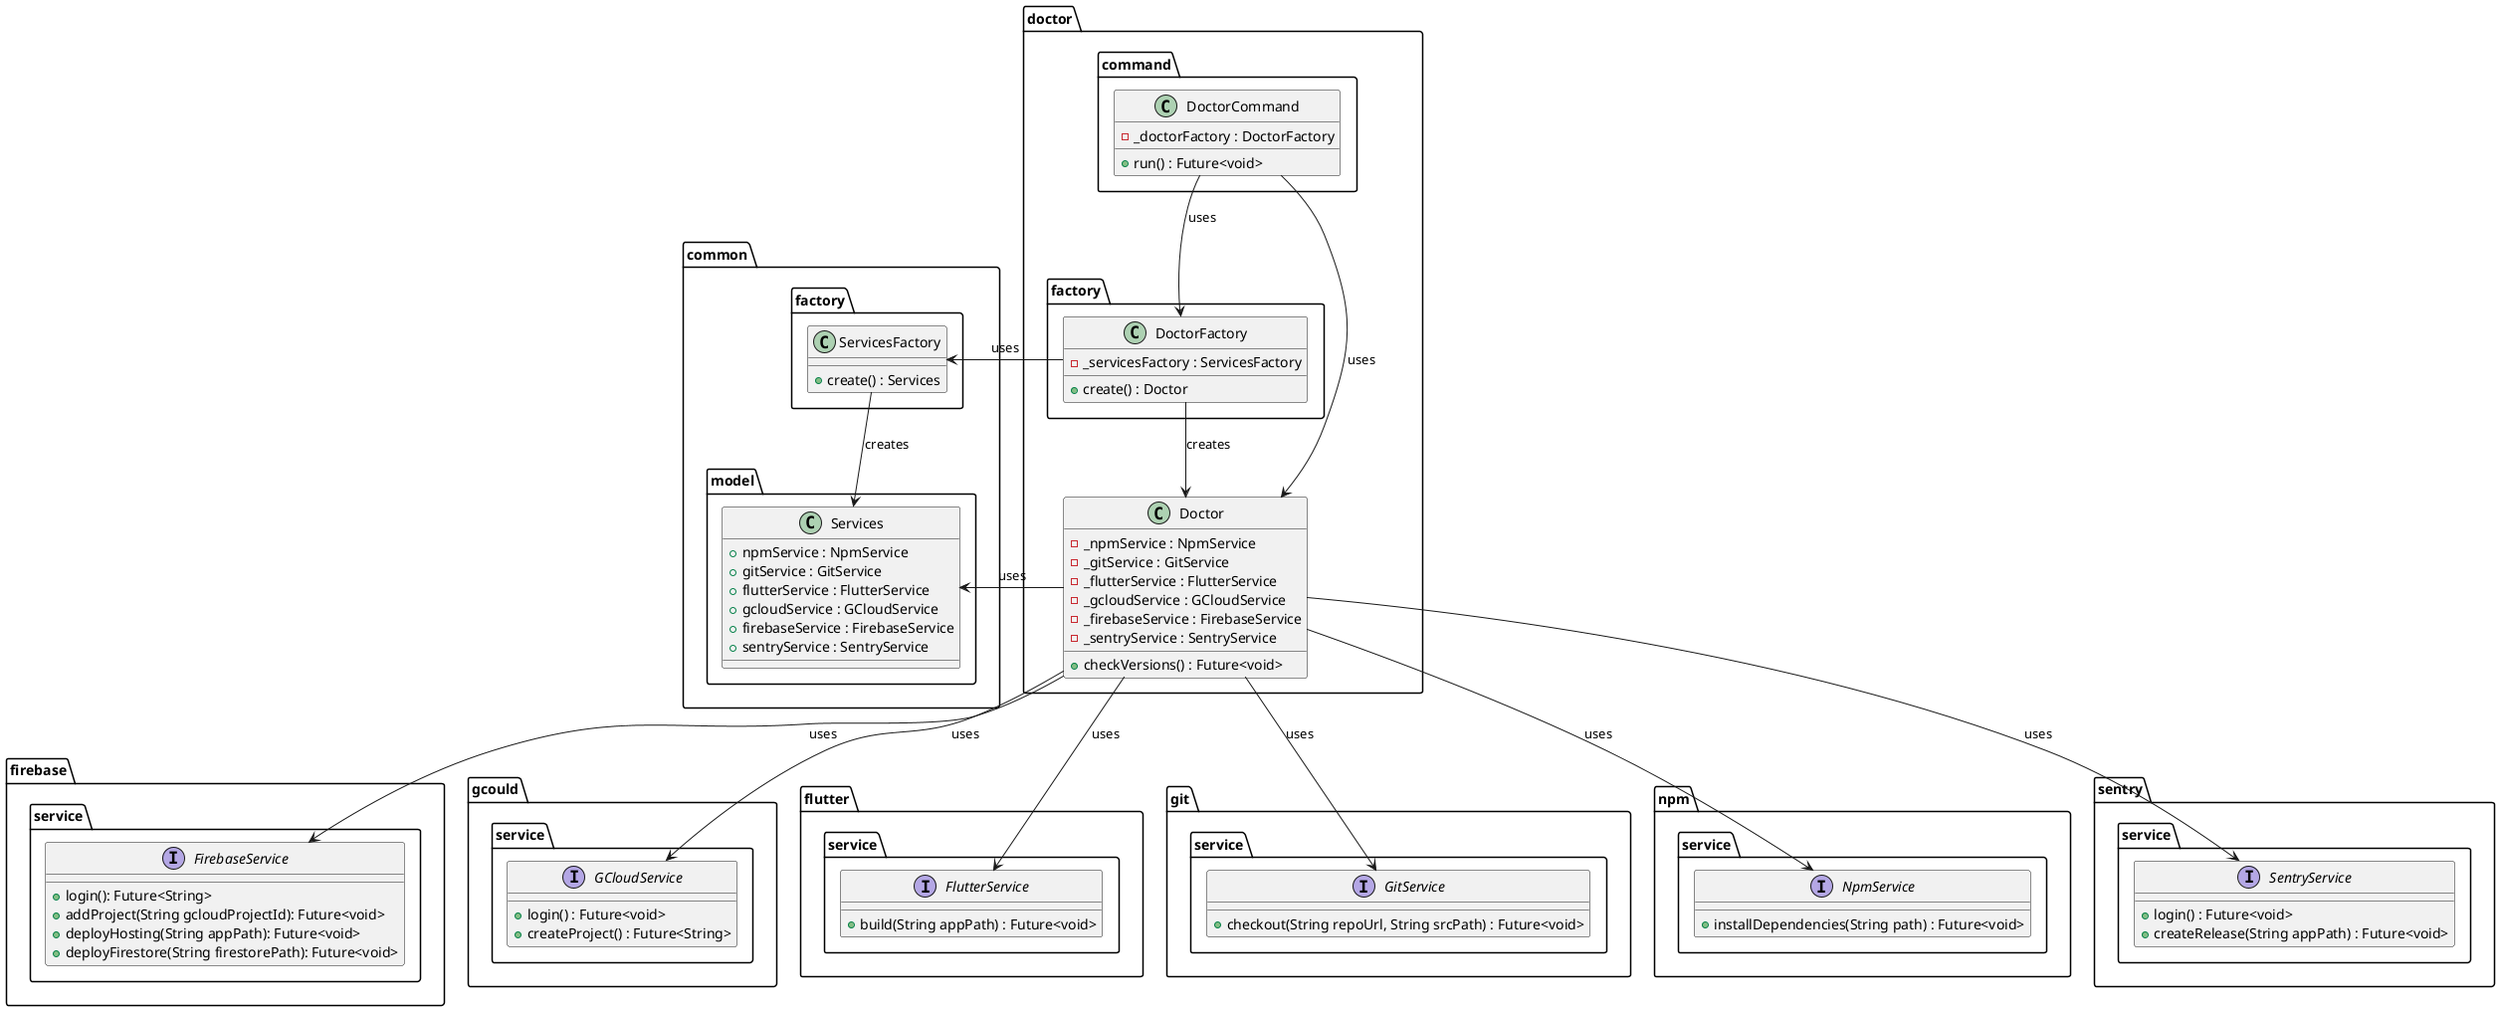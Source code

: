 @startuml doctor_command_class_diagram

package firebase.service {
    interface FirebaseService {
        + login(): Future<String>
        + addProject(String gcloudProjectId): Future<void>
        + deployHosting(String appPath): Future<void>
        + deployFirestore(String firestorePath): Future<void>
    }
}

package gcould.service {
    interface GCloudService {
        + login() : Future<void>
        + createProject() : Future<String>
    }
}

package flutter.service {
    interface FlutterService  {
        + build(String appPath) : Future<void>
    }
}

package git.service{
    interface GitService  {
        + checkout(String repoUrl, String srcPath) : Future<void>
    }
}

package npm.service {
    interface NpmService  {
        + installDependencies(String path) : Future<void>
    }
}

package sentry.service{
    interface SentryService  {
        + login() : Future<void>
        + createRelease(String appPath) : Future<void>
    }
}

package common {
    package model {
        class Services {
            + npmService : NpmService
            + gitService : GitService
            + flutterService : FlutterService
            + gcloudService : GCloudService
            + firebaseService : FirebaseService
            + sentryService : SentryService
        }
    }

    package factory as common.factory{
        class ServicesFactory {
            + create() : Services
        }
    }
}

package doctor {
    package command {
        class DoctorCommand {
            - _doctorFactory : DoctorFactory
            + run() : Future<void>
        }
    }

    package factory {
        class DoctorFactory {
            - _servicesFactory : ServicesFactory
            + create() : Doctor
        }
    }

    class Doctor {
        - _npmService : NpmService
        - _gitService : GitService
        - _flutterService : FlutterService
        - _gcloudService : GCloudService
        - _firebaseService : FirebaseService
        - _sentryService : SentryService
        + checkVersions() : Future<void>
    }
}

DoctorCommand -down-> Doctor : uses
DoctorCommand --> DoctorFactory : uses

DoctorFactory --> Doctor : creates
DoctorFactory -left-> ServicesFactory : uses

ServicesFactory --> Services : creates

Doctor -down-> NpmService : uses
Doctor -down-> GitService : uses
Doctor -down-> FlutterService : uses
Doctor -down-> GCloudService : uses
Doctor -down-> FirebaseService : uses
Doctor -down-> SentryService : uses
Doctor -left-> Services : uses

@enduml
